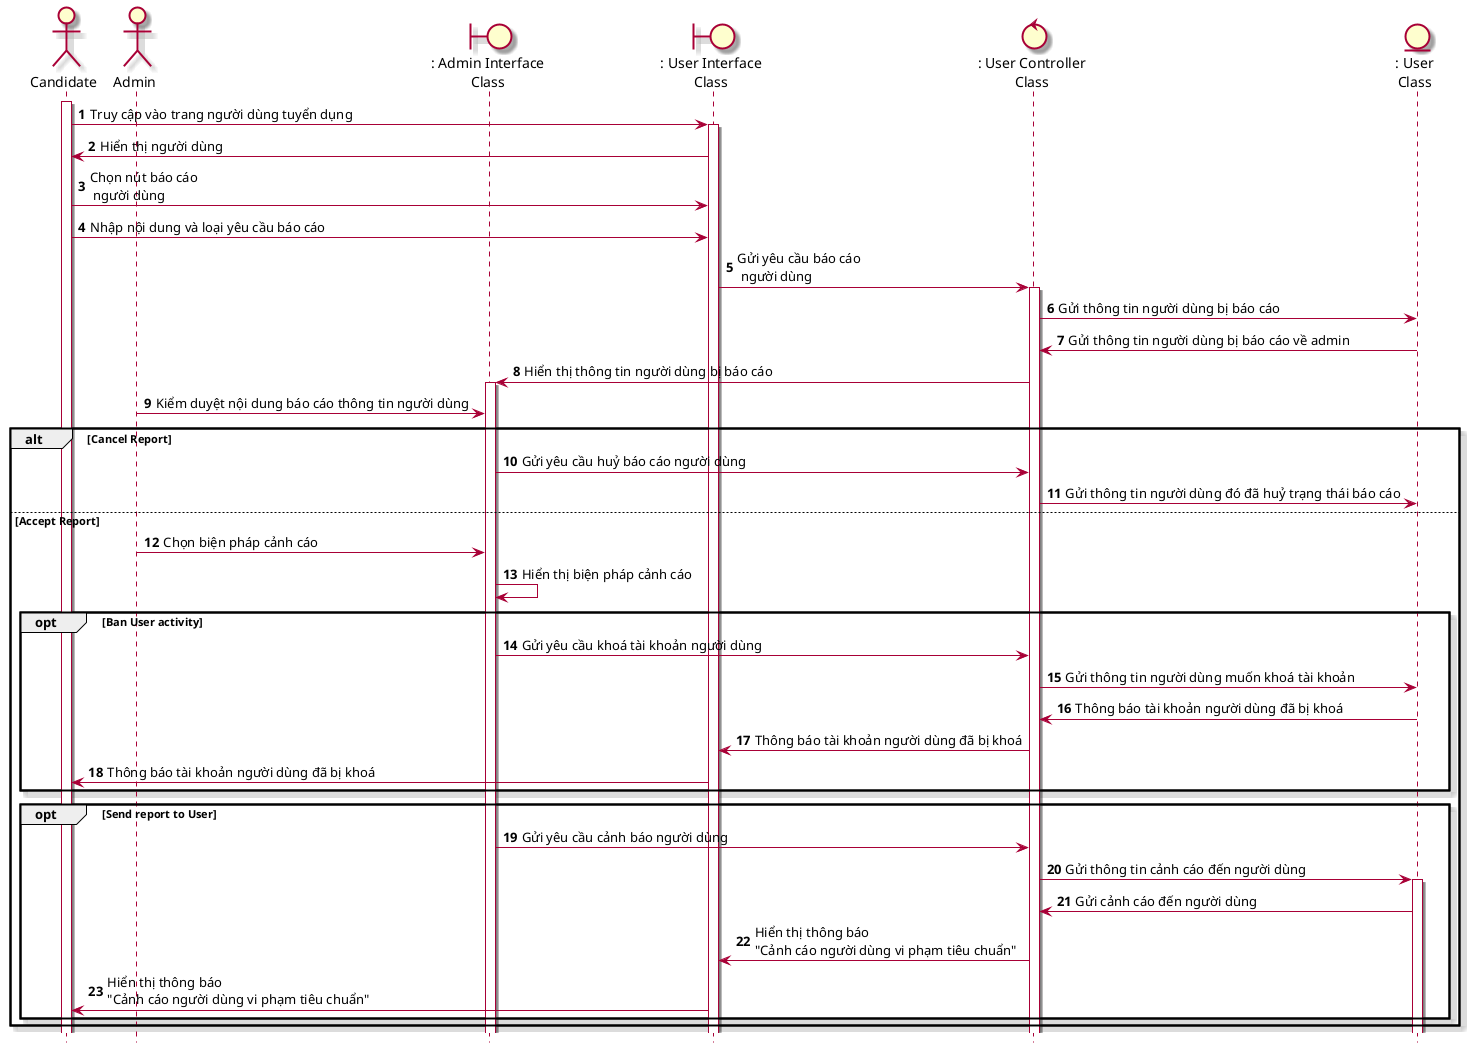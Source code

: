 @startuml SeqBaoCaoBaiDang
hide footbox
skin rose 
actor candidate as "Candidate"
actor admin as "Admin"
boundary adminInterface as ": Admin Interface\nClass"
boundary userInterface as ": User Interface\nClass"
control userController as ": User Controller\nClass"
entity User as ": User\nClass"
candidate++
autonumber
candidate-> userInterface++: Truy cập vào trang người dùng tuyển dụng
userInterface-> candidate: Hiển thị người dùng
candidate-> userInterface: Chọn nút báo cáo\n người dùng
candidate-> userInterface: Nhập nội dung và loại yêu cầu báo cáo
userInterface-> userController++: Gửi yêu cầu báo cáo\n người dùng
userController -> User: Gửi thông tin người dùng bị báo cáo
User -> userController: Gửi thông tin người dùng bị báo cáo về admin
userController-> adminInterface++: Hiển thị thông tin người dùng bị báo cáo
admin -> adminInterface: Kiểm duyệt nội dung báo cáo thông tin người dùng
alt Cancel Report
adminInterface -> userController: Gửi yêu cầu huỷ báo cáo người dùng
userController -> User: Gửi thông tin người dùng đó đã huỷ trạng thái báo cáo
else Accept Report
admin -> adminInterface: Chọn biện pháp cảnh cáo 
adminInterface -> adminInterface: Hiển thị biện pháp cảnh cáo
opt Ban User activity
adminInterface -> userController: Gửi yêu cầu khoá tài khoản người dùng
userController -> User: Gửi thông tin người dùng muốn khoá tài khoản 
User -> userController: Thông báo tài khoản người dùng đã bị khoá
userController -> userInterface: Thông báo tài khoản người dùng đã bị khoá
userInterface -> candidate: Thông báo tài khoản người dùng đã bị khoá

end
opt Send report to User
adminInterface->userController: Gửi yêu cầu cảnh báo người dùng
userController -> User++: Gửi thông tin cảnh cáo đến người dùng
User -> userController: Gửi cảnh cáo đến người dùng 
userController -> userInterface: Hiển thị thông báo \n"Cảnh cáo người dùng vi phạm tiêu chuẩn"
userInterface -> candidate: Hiển thị thông báo \n"Cảnh cáo người dùng vi phạm tiêu chuẩn"

end
end